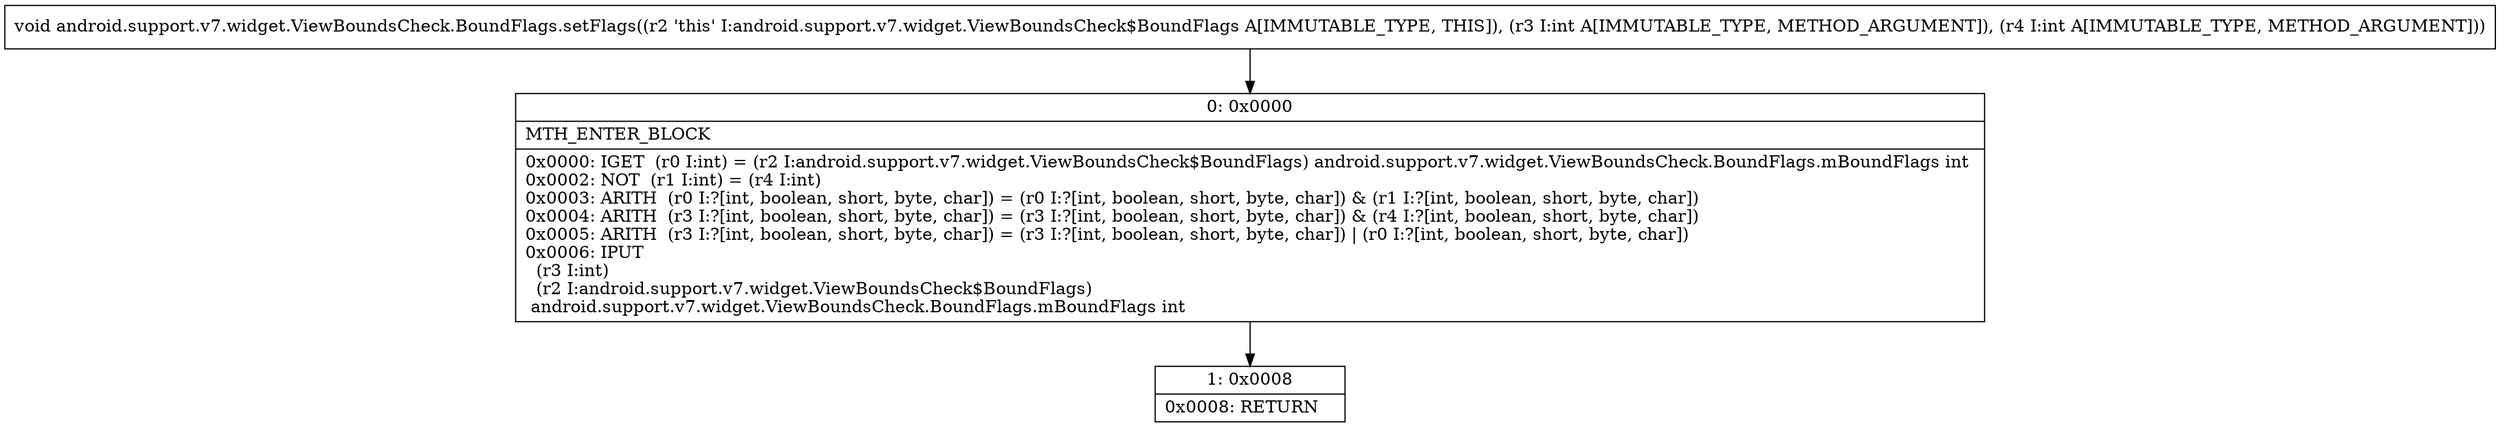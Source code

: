 digraph "CFG forandroid.support.v7.widget.ViewBoundsCheck.BoundFlags.setFlags(II)V" {
Node_0 [shape=record,label="{0\:\ 0x0000|MTH_ENTER_BLOCK\l|0x0000: IGET  (r0 I:int) = (r2 I:android.support.v7.widget.ViewBoundsCheck$BoundFlags) android.support.v7.widget.ViewBoundsCheck.BoundFlags.mBoundFlags int \l0x0002: NOT  (r1 I:int) = (r4 I:int) \l0x0003: ARITH  (r0 I:?[int, boolean, short, byte, char]) = (r0 I:?[int, boolean, short, byte, char]) & (r1 I:?[int, boolean, short, byte, char]) \l0x0004: ARITH  (r3 I:?[int, boolean, short, byte, char]) = (r3 I:?[int, boolean, short, byte, char]) & (r4 I:?[int, boolean, short, byte, char]) \l0x0005: ARITH  (r3 I:?[int, boolean, short, byte, char]) = (r3 I:?[int, boolean, short, byte, char]) \| (r0 I:?[int, boolean, short, byte, char]) \l0x0006: IPUT  \l  (r3 I:int)\l  (r2 I:android.support.v7.widget.ViewBoundsCheck$BoundFlags)\l android.support.v7.widget.ViewBoundsCheck.BoundFlags.mBoundFlags int \l}"];
Node_1 [shape=record,label="{1\:\ 0x0008|0x0008: RETURN   \l}"];
MethodNode[shape=record,label="{void android.support.v7.widget.ViewBoundsCheck.BoundFlags.setFlags((r2 'this' I:android.support.v7.widget.ViewBoundsCheck$BoundFlags A[IMMUTABLE_TYPE, THIS]), (r3 I:int A[IMMUTABLE_TYPE, METHOD_ARGUMENT]), (r4 I:int A[IMMUTABLE_TYPE, METHOD_ARGUMENT])) }"];
MethodNode -> Node_0;
Node_0 -> Node_1;
}

